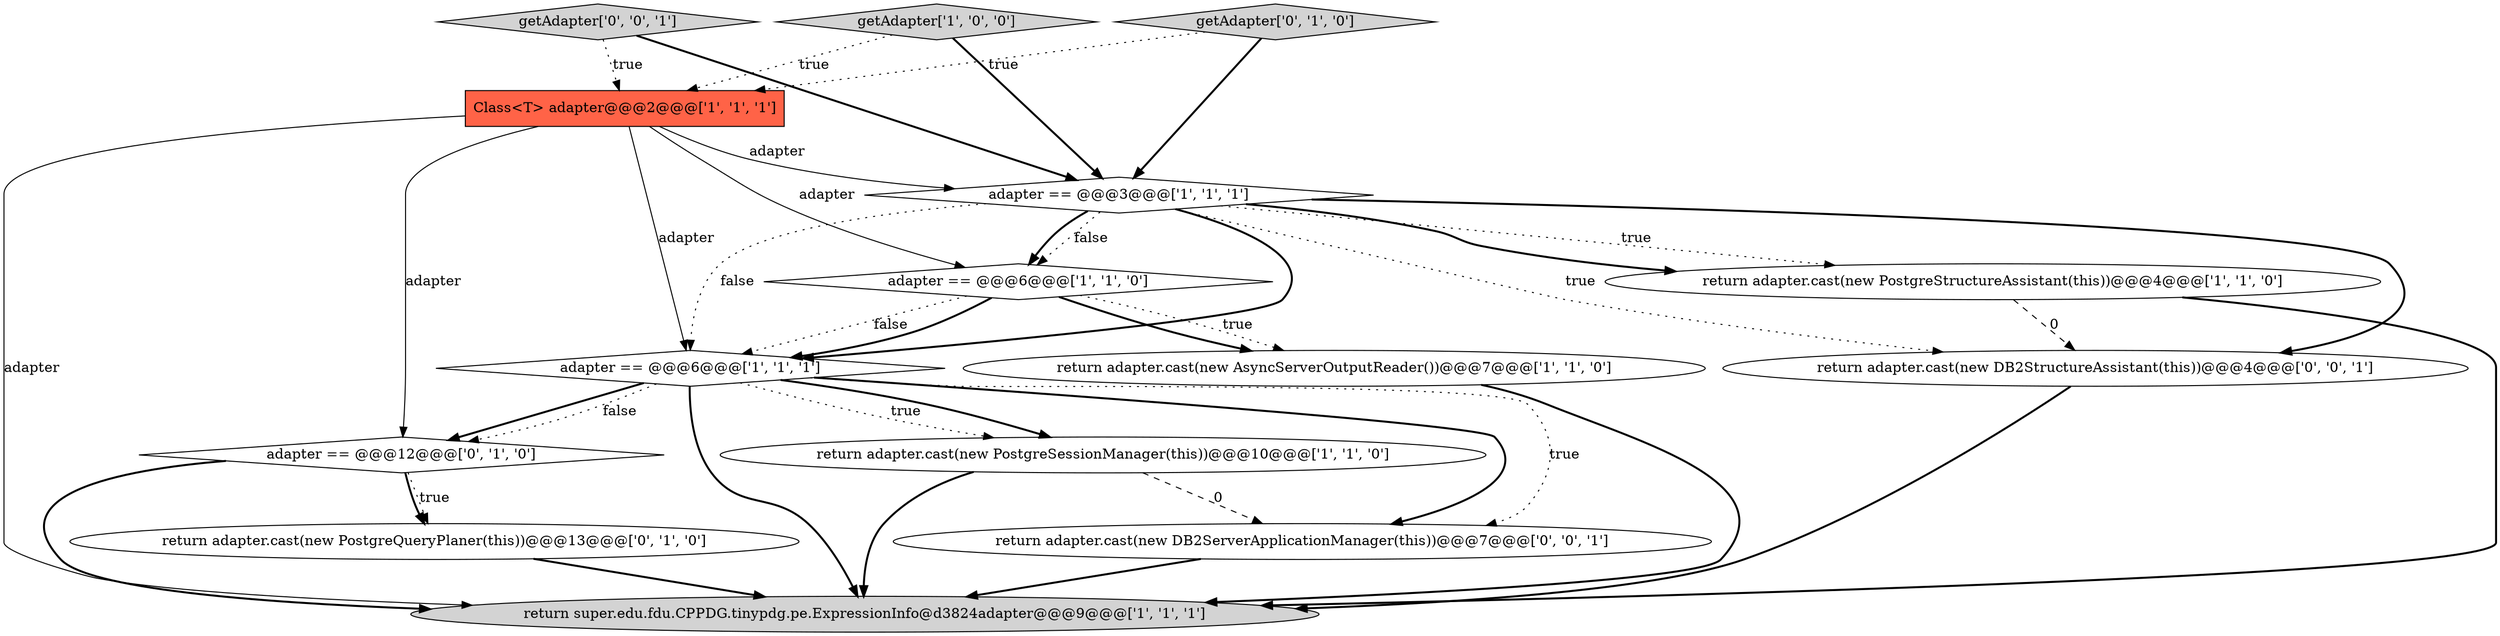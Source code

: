 digraph {
6 [style = filled, label = "Class<T> adapter@@@2@@@['1', '1', '1']", fillcolor = tomato, shape = box image = "AAA0AAABBB1BBB"];
12 [style = filled, label = "getAdapter['0', '0', '1']", fillcolor = lightgray, shape = diamond image = "AAA0AAABBB3BBB"];
13 [style = filled, label = "return adapter.cast(new DB2StructureAssistant(this))@@@4@@@['0', '0', '1']", fillcolor = white, shape = ellipse image = "AAA0AAABBB3BBB"];
10 [style = filled, label = "adapter == @@@12@@@['0', '1', '0']", fillcolor = white, shape = diamond image = "AAA1AAABBB2BBB"];
4 [style = filled, label = "return super.edu.fdu.CPPDG.tinypdg.pe.ExpressionInfo@d3824adapter@@@9@@@['1', '1', '1']", fillcolor = lightgray, shape = ellipse image = "AAA0AAABBB1BBB"];
11 [style = filled, label = "return adapter.cast(new PostgreQueryPlaner(this))@@@13@@@['0', '1', '0']", fillcolor = white, shape = ellipse image = "AAA1AAABBB2BBB"];
14 [style = filled, label = "return adapter.cast(new DB2ServerApplicationManager(this))@@@7@@@['0', '0', '1']", fillcolor = white, shape = ellipse image = "AAA0AAABBB3BBB"];
5 [style = filled, label = "getAdapter['1', '0', '0']", fillcolor = lightgray, shape = diamond image = "AAA0AAABBB1BBB"];
1 [style = filled, label = "adapter == @@@6@@@['1', '1', '0']", fillcolor = white, shape = diamond image = "AAA0AAABBB1BBB"];
3 [style = filled, label = "return adapter.cast(new PostgreStructureAssistant(this))@@@4@@@['1', '1', '0']", fillcolor = white, shape = ellipse image = "AAA0AAABBB1BBB"];
8 [style = filled, label = "return adapter.cast(new AsyncServerOutputReader())@@@7@@@['1', '1', '0']", fillcolor = white, shape = ellipse image = "AAA0AAABBB1BBB"];
9 [style = filled, label = "getAdapter['0', '1', '0']", fillcolor = lightgray, shape = diamond image = "AAA0AAABBB2BBB"];
0 [style = filled, label = "adapter == @@@6@@@['1', '1', '1']", fillcolor = white, shape = diamond image = "AAA0AAABBB1BBB"];
2 [style = filled, label = "adapter == @@@3@@@['1', '1', '1']", fillcolor = white, shape = diamond image = "AAA0AAABBB1BBB"];
7 [style = filled, label = "return adapter.cast(new PostgreSessionManager(this))@@@10@@@['1', '1', '0']", fillcolor = white, shape = ellipse image = "AAA0AAABBB1BBB"];
5->2 [style = bold, label=""];
6->10 [style = solid, label="adapter"];
0->14 [style = dotted, label="true"];
2->1 [style = dotted, label="false"];
11->4 [style = bold, label=""];
2->3 [style = dotted, label="true"];
1->8 [style = dotted, label="true"];
0->4 [style = bold, label=""];
13->4 [style = bold, label=""];
6->1 [style = solid, label="adapter"];
2->0 [style = dotted, label="false"];
8->4 [style = bold, label=""];
6->0 [style = solid, label="adapter"];
0->7 [style = bold, label=""];
2->13 [style = bold, label=""];
0->7 [style = dotted, label="true"];
1->0 [style = dotted, label="false"];
12->2 [style = bold, label=""];
1->8 [style = bold, label=""];
9->2 [style = bold, label=""];
10->11 [style = bold, label=""];
3->13 [style = dashed, label="0"];
9->6 [style = dotted, label="true"];
6->4 [style = solid, label="adapter"];
2->3 [style = bold, label=""];
0->10 [style = bold, label=""];
5->6 [style = dotted, label="true"];
7->4 [style = bold, label=""];
10->4 [style = bold, label=""];
2->13 [style = dotted, label="true"];
2->1 [style = bold, label=""];
0->10 [style = dotted, label="false"];
2->0 [style = bold, label=""];
7->14 [style = dashed, label="0"];
14->4 [style = bold, label=""];
12->6 [style = dotted, label="true"];
10->11 [style = dotted, label="true"];
6->2 [style = solid, label="adapter"];
0->14 [style = bold, label=""];
3->4 [style = bold, label=""];
1->0 [style = bold, label=""];
}
